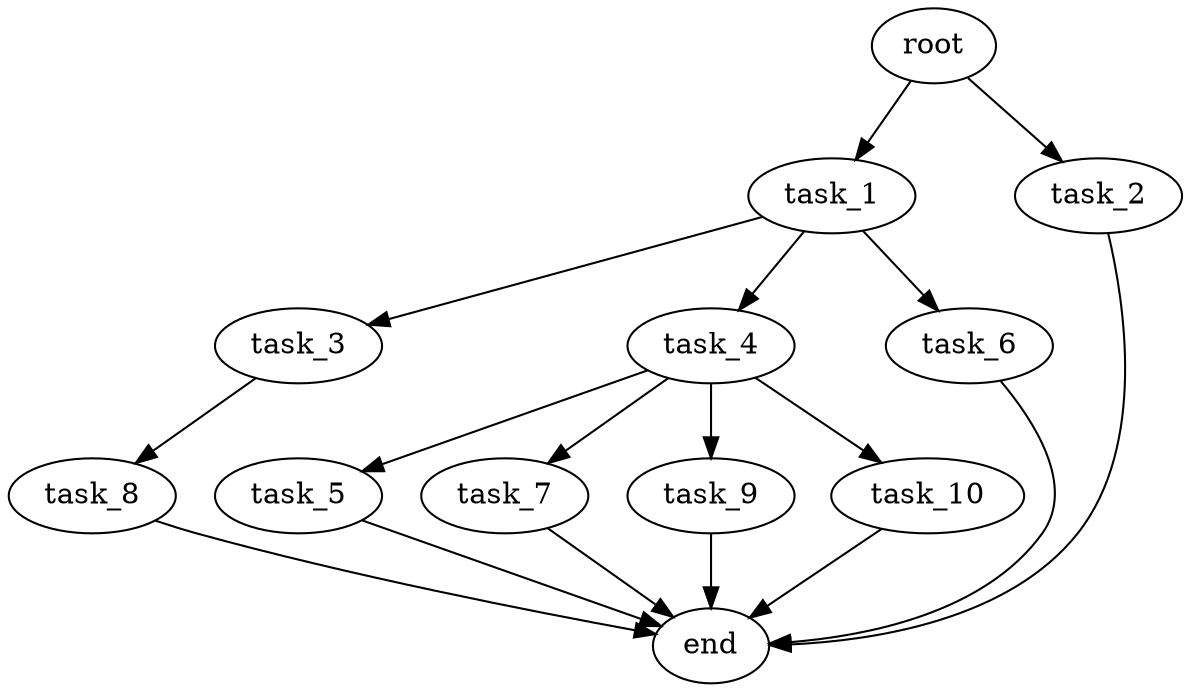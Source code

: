digraph G {
  root [size="0.000000e+00"];
  task_1 [size="4.967776e+10"];
  task_2 [size="9.041649e+10"];
  task_3 [size="2.862655e+10"];
  task_4 [size="7.988802e+10"];
  task_5 [size="6.071043e+10"];
  task_6 [size="3.523857e+10"];
  task_7 [size="6.366542e+10"];
  task_8 [size="6.209291e+10"];
  task_9 [size="6.777967e+10"];
  task_10 [size="7.209563e+10"];
  end [size="0.000000e+00"];

  root -> task_1 [size="1.000000e-12"];
  root -> task_2 [size="1.000000e-12"];
  task_1 -> task_3 [size="2.862655e+08"];
  task_1 -> task_4 [size="7.988802e+08"];
  task_1 -> task_6 [size="3.523857e+08"];
  task_2 -> end [size="1.000000e-12"];
  task_3 -> task_8 [size="6.209291e+08"];
  task_4 -> task_5 [size="6.071043e+08"];
  task_4 -> task_7 [size="6.366542e+08"];
  task_4 -> task_9 [size="6.777967e+08"];
  task_4 -> task_10 [size="7.209563e+08"];
  task_5 -> end [size="1.000000e-12"];
  task_6 -> end [size="1.000000e-12"];
  task_7 -> end [size="1.000000e-12"];
  task_8 -> end [size="1.000000e-12"];
  task_9 -> end [size="1.000000e-12"];
  task_10 -> end [size="1.000000e-12"];
}
